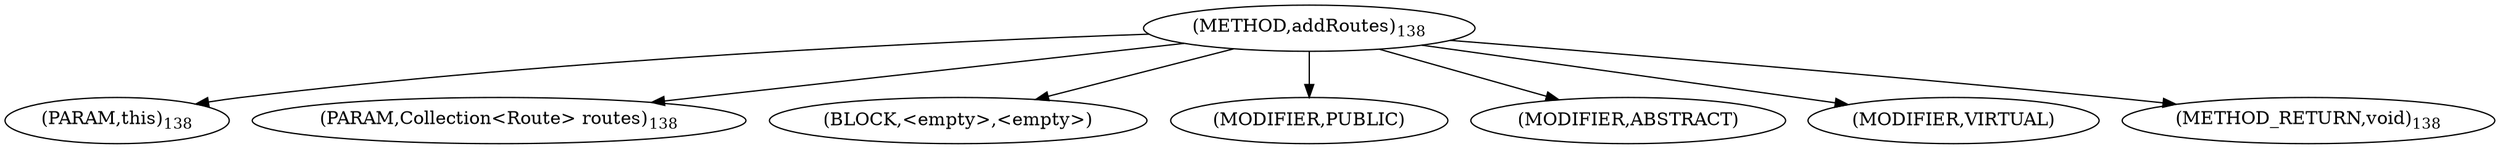 digraph "addRoutes" {  
"120" [label = <(METHOD,addRoutes)<SUB>138</SUB>> ]
"121" [label = <(PARAM,this)<SUB>138</SUB>> ]
"122" [label = <(PARAM,Collection&lt;Route&gt; routes)<SUB>138</SUB>> ]
"123" [label = <(BLOCK,&lt;empty&gt;,&lt;empty&gt;)> ]
"124" [label = <(MODIFIER,PUBLIC)> ]
"125" [label = <(MODIFIER,ABSTRACT)> ]
"126" [label = <(MODIFIER,VIRTUAL)> ]
"127" [label = <(METHOD_RETURN,void)<SUB>138</SUB>> ]
  "120" -> "121" 
  "120" -> "122" 
  "120" -> "123" 
  "120" -> "124" 
  "120" -> "125" 
  "120" -> "126" 
  "120" -> "127" 
}
